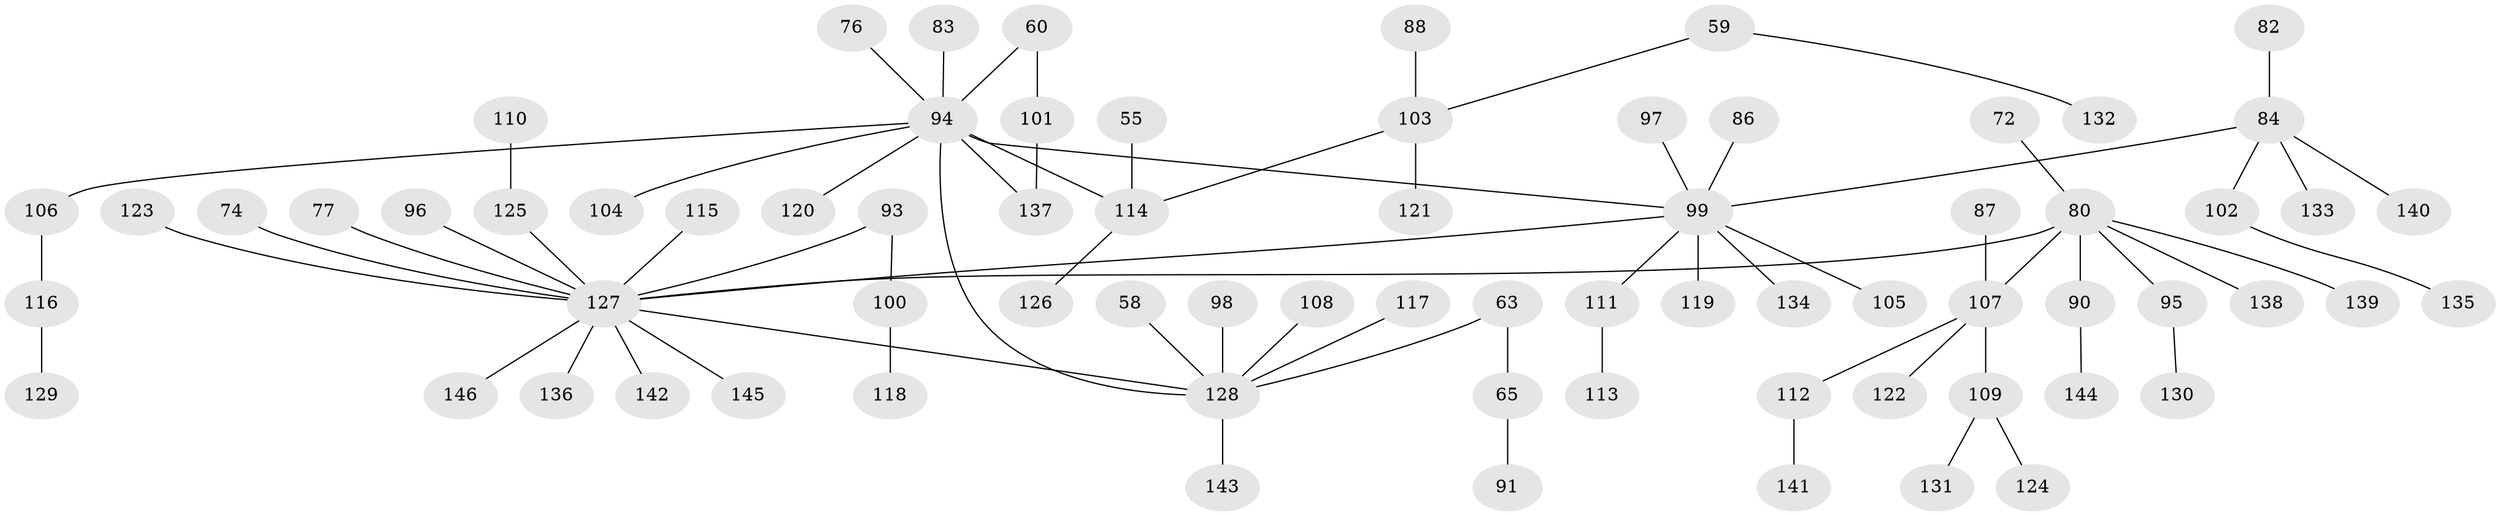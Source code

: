 // original degree distribution, {3: 0.136986301369863, 8: 0.00684931506849315, 4: 0.08904109589041095, 2: 0.273972602739726, 1: 0.4589041095890411, 5: 0.02054794520547945, 6: 0.0136986301369863}
// Generated by graph-tools (version 1.1) at 2025/42/03/09/25 04:42:53]
// undirected, 73 vertices, 74 edges
graph export_dot {
graph [start="1"]
  node [color=gray90,style=filled];
  55;
  58;
  59;
  60;
  63;
  65;
  72;
  74;
  76;
  77;
  80 [super="+18+53"];
  82;
  83;
  84 [super="+46+47+79"];
  86;
  87;
  88;
  90;
  91;
  93;
  94 [super="+22+81+54"];
  95;
  96;
  97;
  98;
  99 [super="+1+2+6+10+11+16+69"];
  100;
  101;
  102;
  103 [super="+38"];
  104;
  105;
  106 [super="+50"];
  107 [super="+66+70+75"];
  108;
  109 [super="+92"];
  110;
  111;
  112;
  113;
  114 [super="+33"];
  115;
  116;
  117;
  118;
  119;
  120;
  121;
  122;
  123;
  124;
  125 [super="+85"];
  126;
  127 [super="+5+32+24+42+56+62+28+34+43+52+73+64+71"];
  128 [super="+23+48"];
  129;
  130;
  131;
  132;
  133;
  134;
  135;
  136;
  137 [super="+89"];
  138;
  139;
  140;
  141;
  142;
  143;
  144;
  145;
  146;
  55 -- 114;
  58 -- 128;
  59 -- 132;
  59 -- 103;
  60 -- 101;
  60 -- 94;
  63 -- 65;
  63 -- 128;
  65 -- 91;
  72 -- 80;
  74 -- 127;
  76 -- 94;
  77 -- 127;
  80 -- 95;
  80 -- 127;
  80 -- 107;
  80 -- 90;
  80 -- 139;
  80 -- 138;
  82 -- 84;
  83 -- 94;
  84 -- 140;
  84 -- 99;
  84 -- 102;
  84 -- 133;
  86 -- 99;
  87 -- 107;
  88 -- 103;
  90 -- 144;
  93 -- 100;
  93 -- 127;
  94 -- 114;
  94 -- 128;
  94 -- 99;
  94 -- 104;
  94 -- 137;
  94 -- 106;
  94 -- 120;
  95 -- 130;
  96 -- 127;
  97 -- 99;
  98 -- 128;
  99 -- 105;
  99 -- 111;
  99 -- 134;
  99 -- 119;
  99 -- 127;
  100 -- 118;
  101 -- 137;
  102 -- 135;
  103 -- 114;
  103 -- 121;
  106 -- 116;
  107 -- 122;
  107 -- 112;
  107 -- 109;
  108 -- 128;
  109 -- 124;
  109 -- 131;
  110 -- 125;
  111 -- 113;
  112 -- 141;
  114 -- 126;
  115 -- 127;
  116 -- 129;
  117 -- 128;
  123 -- 127;
  125 -- 127;
  127 -- 128;
  127 -- 146;
  127 -- 142;
  127 -- 136;
  127 -- 145;
  128 -- 143;
}
